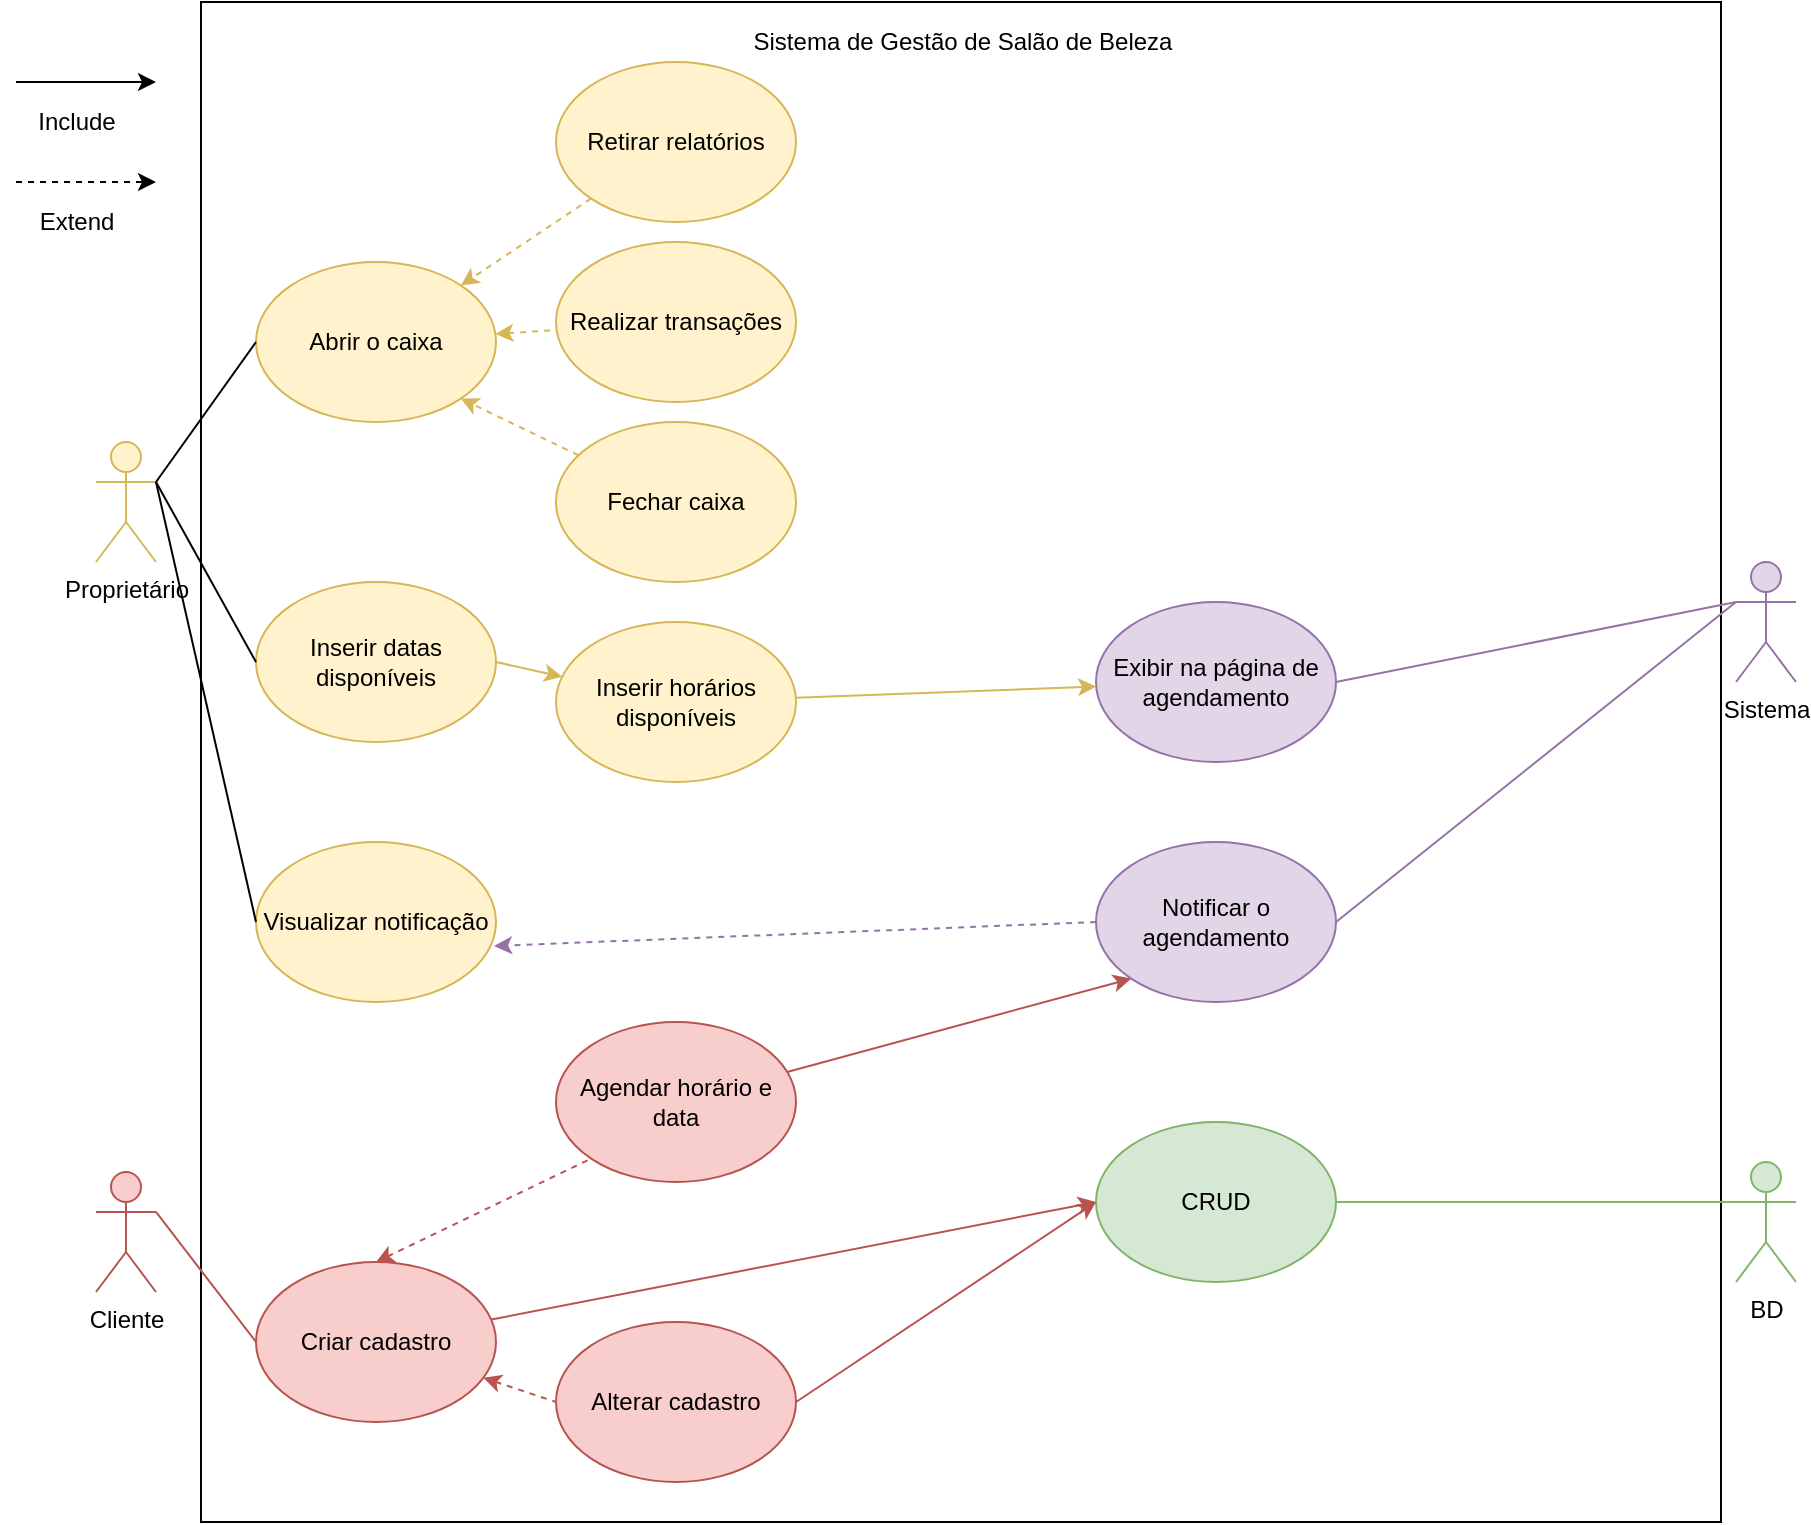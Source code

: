 <mxfile version="14.4.2" type="github">
  <diagram id="IuL9zfne7IpNo0FOMz-C" name="Page-1">
    <mxGraphModel dx="2208" dy="764" grid="1" gridSize="10" guides="1" tooltips="1" connect="1" arrows="1" fold="1" page="1" pageScale="1" pageWidth="827" pageHeight="1169" math="0" shadow="0">
      <root>
        <mxCell id="0" />
        <mxCell id="1" parent="0" />
        <mxCell id="bppCxVNTQ66xvf25DU2--1" value="Proprietário" style="shape=umlActor;verticalLabelPosition=bottom;verticalAlign=top;html=1;outlineConnect=0;fillColor=#fff2cc;strokeColor=#d6b656;" parent="1" vertex="1">
          <mxGeometry x="-140" y="220" width="30" height="60" as="geometry" />
        </mxCell>
        <mxCell id="bppCxVNTQ66xvf25DU2--2" value="" style="whiteSpace=wrap;html=1;aspect=fixed;" parent="1" vertex="1">
          <mxGeometry x="-87.5" width="760" height="760" as="geometry" />
        </mxCell>
        <mxCell id="bppCxVNTQ66xvf25DU2--8" style="rounded=0;orthogonalLoop=1;jettySize=auto;html=1;exitX=1;exitY=0.333;exitDx=0;exitDy=0;exitPerimeter=0;entryX=0;entryY=0.5;entryDx=0;entryDy=0;endArrow=none;endFill=0;fillColor=#f8cecc;strokeColor=#b85450;" parent="1" source="bppCxVNTQ66xvf25DU2--3" target="bppCxVNTQ66xvf25DU2--7" edge="1">
          <mxGeometry relative="1" as="geometry" />
        </mxCell>
        <mxCell id="bppCxVNTQ66xvf25DU2--3" value="Cliente" style="shape=umlActor;verticalLabelPosition=bottom;verticalAlign=top;html=1;outlineConnect=0;fillColor=#f8cecc;strokeColor=#b85450;" parent="1" vertex="1">
          <mxGeometry x="-140" y="585" width="30" height="60" as="geometry" />
        </mxCell>
        <mxCell id="bppCxVNTQ66xvf25DU2--11" style="rounded=0;orthogonalLoop=1;jettySize=auto;html=1;exitX=0;exitY=0.333;exitDx=0;exitDy=0;exitPerimeter=0;fillColor=#d5e8d4;strokeColor=#82b366;endArrow=none;endFill=0;" parent="1" source="bppCxVNTQ66xvf25DU2--4" target="bppCxVNTQ66xvf25DU2--9" edge="1">
          <mxGeometry relative="1" as="geometry">
            <mxPoint x="740" y="560" as="sourcePoint" />
          </mxGeometry>
        </mxCell>
        <mxCell id="bppCxVNTQ66xvf25DU2--4" value="BD" style="shape=umlActor;verticalLabelPosition=bottom;verticalAlign=top;html=1;outlineConnect=0;fillColor=#d5e8d4;strokeColor=#82b366;" parent="1" vertex="1">
          <mxGeometry x="680" y="580" width="30" height="60" as="geometry" />
        </mxCell>
        <mxCell id="bppCxVNTQ66xvf25DU2--30" style="edgeStyle=none;rounded=0;orthogonalLoop=1;jettySize=auto;html=1;exitX=1;exitY=0.5;exitDx=0;exitDy=0;startArrow=none;startFill=0;endArrow=classic;endFill=1;fillColor=#fff2cc;strokeColor=#d6b656;" parent="1" source="bppCxVNTQ66xvf25DU2--5" target="bppCxVNTQ66xvf25DU2--16" edge="1">
          <mxGeometry relative="1" as="geometry" />
        </mxCell>
        <mxCell id="bppCxVNTQ66xvf25DU2--5" value="Inserir datas disponíveis" style="ellipse;whiteSpace=wrap;html=1;fillColor=#fff2cc;strokeColor=#d6b656;" parent="1" vertex="1">
          <mxGeometry x="-60" y="290" width="120" height="80" as="geometry" />
        </mxCell>
        <mxCell id="bppCxVNTQ66xvf25DU2--6" value="" style="endArrow=none;html=1;exitX=1;exitY=0.333;exitDx=0;exitDy=0;exitPerimeter=0;entryX=0;entryY=0.5;entryDx=0;entryDy=0;" parent="1" source="bppCxVNTQ66xvf25DU2--1" target="bppCxVNTQ66xvf25DU2--5" edge="1">
          <mxGeometry width="50" height="50" relative="1" as="geometry">
            <mxPoint x="380" y="510" as="sourcePoint" />
            <mxPoint x="430" y="460" as="targetPoint" />
          </mxGeometry>
        </mxCell>
        <mxCell id="bppCxVNTQ66xvf25DU2--12" style="edgeStyle=none;rounded=0;orthogonalLoop=1;jettySize=auto;html=1;entryX=0;entryY=0.5;entryDx=0;entryDy=0;fillColor=#f8cecc;strokeColor=#b85450;" parent="1" source="bppCxVNTQ66xvf25DU2--7" target="bppCxVNTQ66xvf25DU2--9" edge="1">
          <mxGeometry relative="1" as="geometry" />
        </mxCell>
        <mxCell id="bppCxVNTQ66xvf25DU2--18" style="edgeStyle=none;rounded=0;orthogonalLoop=1;jettySize=auto;html=1;entryX=0;entryY=0.5;entryDx=0;entryDy=0;endArrow=none;endFill=0;startArrow=classic;startFill=1;dashed=1;fillColor=#f8cecc;strokeColor=#b85450;" parent="1" source="bppCxVNTQ66xvf25DU2--7" target="bppCxVNTQ66xvf25DU2--13" edge="1">
          <mxGeometry relative="1" as="geometry">
            <mxPoint x="310" y="755" as="targetPoint" />
          </mxGeometry>
        </mxCell>
        <mxCell id="bppCxVNTQ66xvf25DU2--39" style="edgeStyle=none;rounded=0;orthogonalLoop=1;jettySize=auto;html=1;exitX=0.5;exitY=0;exitDx=0;exitDy=0;entryX=0;entryY=1;entryDx=0;entryDy=0;startArrow=classic;startFill=1;endArrow=none;endFill=0;dashed=1;fillColor=#f8cecc;strokeColor=#b85450;" parent="1" source="bppCxVNTQ66xvf25DU2--7" target="bppCxVNTQ66xvf25DU2--31" edge="1">
          <mxGeometry relative="1" as="geometry" />
        </mxCell>
        <mxCell id="bppCxVNTQ66xvf25DU2--7" value="Criar cadastro" style="ellipse;whiteSpace=wrap;html=1;fillColor=#f8cecc;strokeColor=#b85450;" parent="1" vertex="1">
          <mxGeometry x="-60" y="630" width="120" height="80" as="geometry" />
        </mxCell>
        <mxCell id="bppCxVNTQ66xvf25DU2--9" value="CRUD" style="ellipse;whiteSpace=wrap;html=1;fillColor=#d5e8d4;strokeColor=#82b366;" parent="1" vertex="1">
          <mxGeometry x="360" y="560" width="120" height="80" as="geometry" />
        </mxCell>
        <mxCell id="bppCxVNTQ66xvf25DU2--10" value="Sistema de Gestão de Salão de Beleza" style="text;html=1;align=center;verticalAlign=middle;resizable=0;points=[];autosize=1;" parent="1" vertex="1">
          <mxGeometry x="182.5" y="10" width="220" height="20" as="geometry" />
        </mxCell>
        <mxCell id="bppCxVNTQ66xvf25DU2--15" style="edgeStyle=none;rounded=0;orthogonalLoop=1;jettySize=auto;html=1;entryX=0;entryY=0.5;entryDx=0;entryDy=0;endArrow=classic;endFill=1;exitX=1;exitY=0.5;exitDx=0;exitDy=0;fillColor=#f8cecc;strokeColor=#b85450;" parent="1" source="bppCxVNTQ66xvf25DU2--13" target="bppCxVNTQ66xvf25DU2--9" edge="1">
          <mxGeometry relative="1" as="geometry">
            <mxPoint x="415.155" y="728.66" as="sourcePoint" />
          </mxGeometry>
        </mxCell>
        <mxCell id="bppCxVNTQ66xvf25DU2--13" value="Alterar cadastro" style="ellipse;whiteSpace=wrap;html=1;fillColor=#f8cecc;strokeColor=#b85450;" parent="1" vertex="1">
          <mxGeometry x="90" y="660" width="120" height="80" as="geometry" />
        </mxCell>
        <mxCell id="bppCxVNTQ66xvf25DU2--23" style="edgeStyle=none;rounded=0;orthogonalLoop=1;jettySize=auto;html=1;startArrow=none;startFill=0;endArrow=classic;endFill=1;fillColor=#fff2cc;strokeColor=#d6b656;" parent="1" source="bppCxVNTQ66xvf25DU2--16" target="bppCxVNTQ66xvf25DU2--21" edge="1">
          <mxGeometry relative="1" as="geometry" />
        </mxCell>
        <mxCell id="bppCxVNTQ66xvf25DU2--16" value="Inserir horários disponíveis" style="ellipse;whiteSpace=wrap;html=1;fillColor=#fff2cc;strokeColor=#d6b656;" parent="1" vertex="1">
          <mxGeometry x="90" y="310" width="120" height="80" as="geometry" />
        </mxCell>
        <mxCell id="bppCxVNTQ66xvf25DU2--21" value="Exibir na página de agendamento" style="ellipse;whiteSpace=wrap;html=1;fillColor=#e1d5e7;strokeColor=#9673a6;" parent="1" vertex="1">
          <mxGeometry x="360" y="300" width="120" height="80" as="geometry" />
        </mxCell>
        <mxCell id="bppCxVNTQ66xvf25DU2--41" style="edgeStyle=none;rounded=0;orthogonalLoop=1;jettySize=auto;html=1;entryX=0;entryY=1;entryDx=0;entryDy=0;startArrow=none;startFill=0;endArrow=classic;endFill=1;fillColor=#f8cecc;strokeColor=#b85450;" parent="1" source="bppCxVNTQ66xvf25DU2--31" target="bppCxVNTQ66xvf25DU2--40" edge="1">
          <mxGeometry relative="1" as="geometry" />
        </mxCell>
        <mxCell id="bppCxVNTQ66xvf25DU2--31" value="Agendar horário e data" style="ellipse;whiteSpace=wrap;html=1;fillColor=#f8cecc;strokeColor=#b85450;" parent="1" vertex="1">
          <mxGeometry x="90" y="510" width="120" height="80" as="geometry" />
        </mxCell>
        <mxCell id="bppCxVNTQ66xvf25DU2--47" style="edgeStyle=none;rounded=0;orthogonalLoop=1;jettySize=auto;html=1;exitX=0;exitY=0.5;exitDx=0;exitDy=0;entryX=0.992;entryY=0.65;entryDx=0;entryDy=0;entryPerimeter=0;startArrow=none;startFill=0;endArrow=classic;endFill=1;dashed=1;fillColor=#e1d5e7;strokeColor=#9673a6;" parent="1" source="bppCxVNTQ66xvf25DU2--40" target="bppCxVNTQ66xvf25DU2--44" edge="1">
          <mxGeometry relative="1" as="geometry" />
        </mxCell>
        <mxCell id="bppCxVNTQ66xvf25DU2--60" style="edgeStyle=none;rounded=0;orthogonalLoop=1;jettySize=auto;html=1;exitX=1;exitY=0.5;exitDx=0;exitDy=0;entryX=0;entryY=0.333;entryDx=0;entryDy=0;entryPerimeter=0;startArrow=none;startFill=0;endArrow=none;endFill=0;fillColor=#e1d5e7;strokeColor=#9673a6;" parent="1" source="bppCxVNTQ66xvf25DU2--40" target="bppCxVNTQ66xvf25DU2--55" edge="1">
          <mxGeometry relative="1" as="geometry" />
        </mxCell>
        <mxCell id="bppCxVNTQ66xvf25DU2--40" value="Notificar o agendamento" style="ellipse;whiteSpace=wrap;html=1;fillColor=#e1d5e7;strokeColor=#9673a6;" parent="1" vertex="1">
          <mxGeometry x="360" y="420" width="120" height="80" as="geometry" />
        </mxCell>
        <mxCell id="bppCxVNTQ66xvf25DU2--44" value="Visualizar notificação" style="ellipse;whiteSpace=wrap;html=1;fillColor=#fff2cc;strokeColor=#d6b656;" parent="1" vertex="1">
          <mxGeometry x="-60" y="420" width="120" height="80" as="geometry" />
        </mxCell>
        <mxCell id="bppCxVNTQ66xvf25DU2--45" style="edgeStyle=none;rounded=0;orthogonalLoop=1;jettySize=auto;html=1;exitX=1;exitY=0.333;exitDx=0;exitDy=0;exitPerimeter=0;entryX=0;entryY=0.5;entryDx=0;entryDy=0;startArrow=none;startFill=0;endArrow=none;endFill=0;" parent="1" source="bppCxVNTQ66xvf25DU2--1" target="bppCxVNTQ66xvf25DU2--44" edge="1">
          <mxGeometry relative="1" as="geometry" />
        </mxCell>
        <mxCell id="bppCxVNTQ66xvf25DU2--52" value="" style="edgeStyle=none;rounded=0;orthogonalLoop=1;jettySize=auto;html=1;startArrow=classic;startFill=1;endArrow=none;endFill=0;fillColor=#fff2cc;strokeColor=#d6b656;dashed=1;" parent="1" source="bppCxVNTQ66xvf25DU2--49" target="bppCxVNTQ66xvf25DU2--51" edge="1">
          <mxGeometry relative="1" as="geometry" />
        </mxCell>
        <mxCell id="bppCxVNTQ66xvf25DU2--49" value="Abrir o caixa" style="ellipse;whiteSpace=wrap;html=1;fillColor=#fff2cc;strokeColor=#d6b656;" parent="1" vertex="1">
          <mxGeometry x="-60" y="130" width="120" height="80" as="geometry" />
        </mxCell>
        <mxCell id="bppCxVNTQ66xvf25DU2--50" style="edgeStyle=none;rounded=0;orthogonalLoop=1;jettySize=auto;html=1;exitX=1;exitY=0.333;exitDx=0;exitDy=0;exitPerimeter=0;entryX=0;entryY=0.5;entryDx=0;entryDy=0;startArrow=none;startFill=0;endArrow=none;endFill=0;" parent="1" source="bppCxVNTQ66xvf25DU2--1" target="bppCxVNTQ66xvf25DU2--49" edge="1">
          <mxGeometry relative="1" as="geometry" />
        </mxCell>
        <mxCell id="bppCxVNTQ66xvf25DU2--51" value="Realizar transações" style="ellipse;whiteSpace=wrap;html=1;fillColor=#fff2cc;strokeColor=#d6b656;" parent="1" vertex="1">
          <mxGeometry x="90" y="120" width="120" height="80" as="geometry" />
        </mxCell>
        <mxCell id="bppCxVNTQ66xvf25DU2--59" style="edgeStyle=none;rounded=0;orthogonalLoop=1;jettySize=auto;html=1;exitX=0;exitY=0.333;exitDx=0;exitDy=0;exitPerimeter=0;entryX=1;entryY=0.5;entryDx=0;entryDy=0;startArrow=none;startFill=0;endArrow=none;endFill=0;fillColor=#e1d5e7;strokeColor=#9673a6;" parent="1" source="bppCxVNTQ66xvf25DU2--55" target="bppCxVNTQ66xvf25DU2--21" edge="1">
          <mxGeometry relative="1" as="geometry" />
        </mxCell>
        <mxCell id="bppCxVNTQ66xvf25DU2--55" value="Sistema" style="shape=umlActor;verticalLabelPosition=bottom;verticalAlign=top;html=1;outlineConnect=0;fillColor=#e1d5e7;strokeColor=#9673a6;" parent="1" vertex="1">
          <mxGeometry x="680" y="280" width="30" height="60" as="geometry" />
        </mxCell>
        <mxCell id="bppCxVNTQ66xvf25DU2--62" style="edgeStyle=none;rounded=0;orthogonalLoop=1;jettySize=auto;html=1;entryX=1;entryY=0;entryDx=0;entryDy=0;startArrow=none;startFill=0;endArrow=classic;endFill=1;fillColor=#fff2cc;strokeColor=#d6b656;dashed=1;" parent="1" source="bppCxVNTQ66xvf25DU2--61" target="bppCxVNTQ66xvf25DU2--49" edge="1">
          <mxGeometry relative="1" as="geometry" />
        </mxCell>
        <mxCell id="bppCxVNTQ66xvf25DU2--61" value="Retirar relatórios" style="ellipse;whiteSpace=wrap;html=1;fillColor=#fff2cc;strokeColor=#d6b656;" parent="1" vertex="1">
          <mxGeometry x="90" y="30" width="120" height="80" as="geometry" />
        </mxCell>
        <mxCell id="t5xD-ardSCgEeJ1-nj0R-8" style="rounded=0;orthogonalLoop=1;jettySize=auto;html=1;entryX=1;entryY=1;entryDx=0;entryDy=0;dashed=1;startArrow=none;startFill=0;endArrow=classic;endFill=1;fillColor=#fff2cc;strokeColor=#d6b656;" edge="1" parent="1" source="t5xD-ardSCgEeJ1-nj0R-1" target="bppCxVNTQ66xvf25DU2--49">
          <mxGeometry relative="1" as="geometry" />
        </mxCell>
        <mxCell id="t5xD-ardSCgEeJ1-nj0R-1" value="Fechar caixa" style="ellipse;whiteSpace=wrap;html=1;fillColor=#fff2cc;strokeColor=#d6b656;" vertex="1" parent="1">
          <mxGeometry x="90" y="210" width="120" height="80" as="geometry" />
        </mxCell>
        <mxCell id="t5xD-ardSCgEeJ1-nj0R-3" value="" style="endArrow=classic;html=1;" edge="1" parent="1">
          <mxGeometry width="50" height="50" relative="1" as="geometry">
            <mxPoint x="-180" y="40" as="sourcePoint" />
            <mxPoint x="-110" y="40" as="targetPoint" />
          </mxGeometry>
        </mxCell>
        <mxCell id="t5xD-ardSCgEeJ1-nj0R-5" value="Include" style="text;html=1;align=center;verticalAlign=middle;resizable=0;points=[];autosize=1;" vertex="1" parent="1">
          <mxGeometry x="-175" y="50" width="50" height="20" as="geometry" />
        </mxCell>
        <mxCell id="t5xD-ardSCgEeJ1-nj0R-6" value="" style="endArrow=classic;html=1;dashed=1;" edge="1" parent="1">
          <mxGeometry width="50" height="50" relative="1" as="geometry">
            <mxPoint x="-180" y="90" as="sourcePoint" />
            <mxPoint x="-110" y="90" as="targetPoint" />
          </mxGeometry>
        </mxCell>
        <mxCell id="t5xD-ardSCgEeJ1-nj0R-7" value="Extend" style="text;html=1;align=center;verticalAlign=middle;resizable=0;points=[];autosize=1;" vertex="1" parent="1">
          <mxGeometry x="-175" y="100" width="50" height="20" as="geometry" />
        </mxCell>
      </root>
    </mxGraphModel>
  </diagram>
</mxfile>
